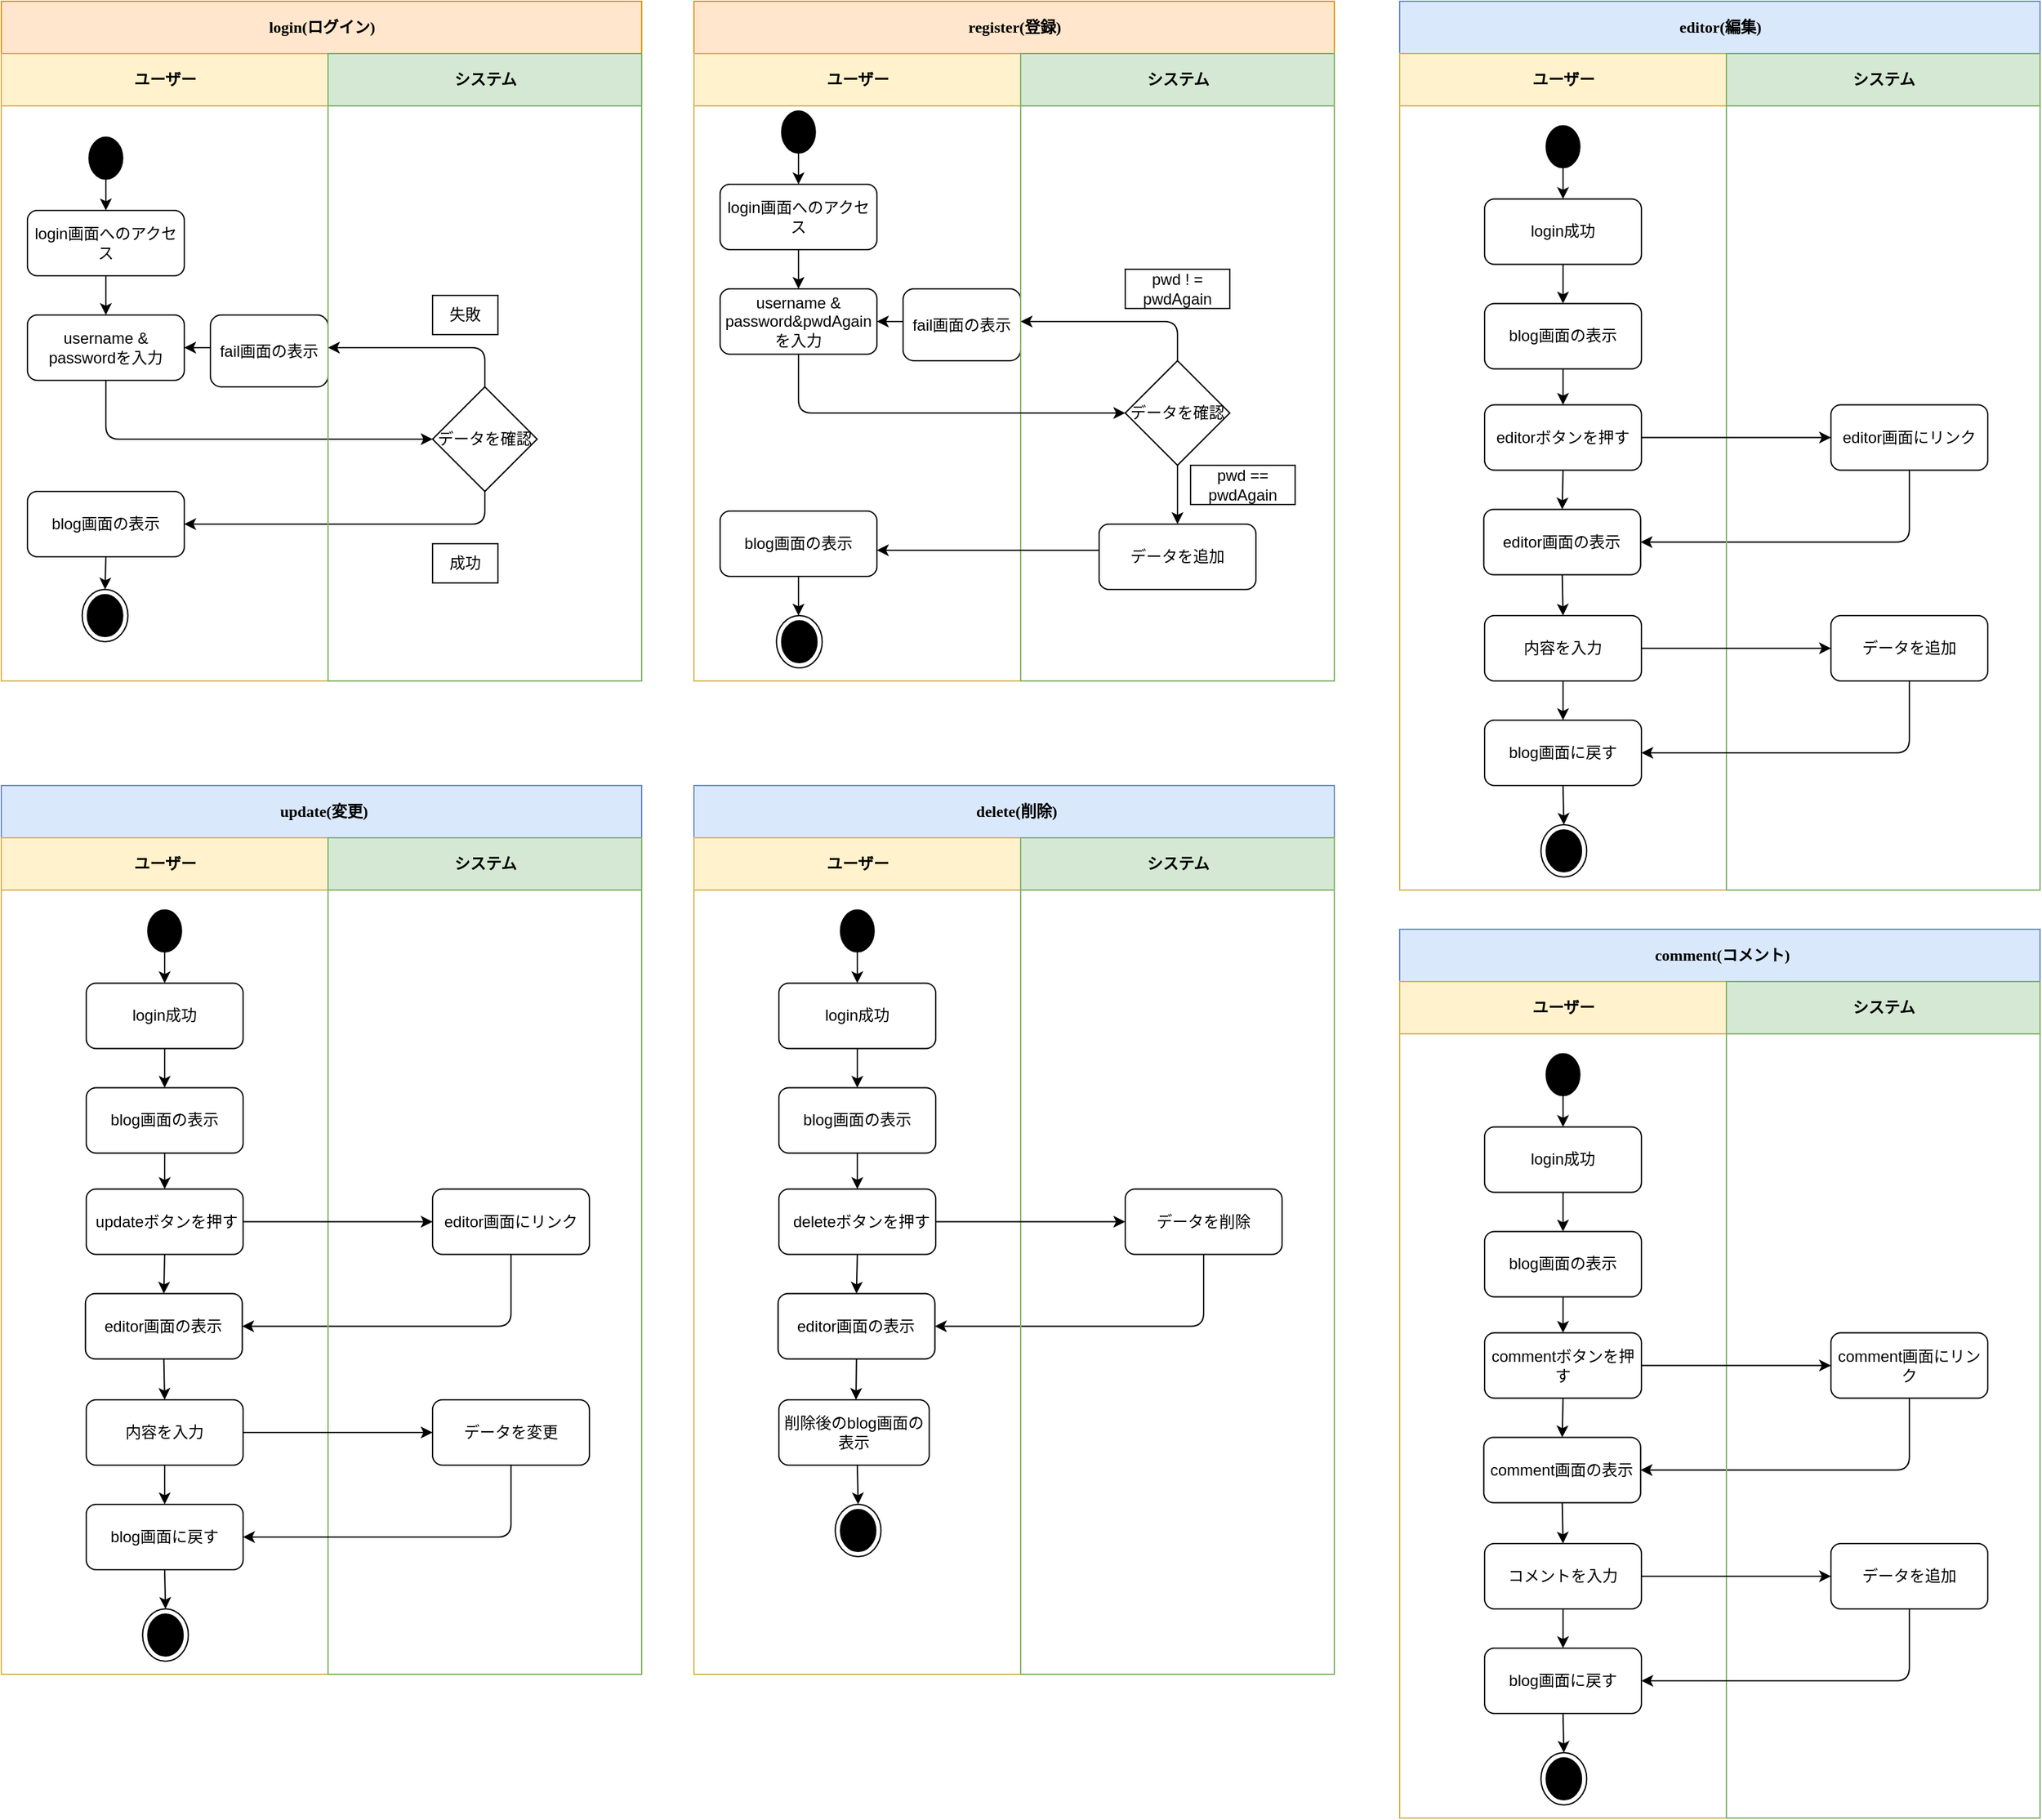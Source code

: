 <mxfile version="18.1.1" type="device" pages="2"><diagram name="Page-1" id="0783ab3e-0a74-02c8-0abd-f7b4e66b4bec"><mxGraphModel dx="3413" dy="863" grid="1" gridSize="10" guides="1" tooltips="1" connect="1" arrows="1" fold="1" page="1" pageScale="1" pageWidth="850" pageHeight="1100" background="none" math="0" shadow="0"><root><mxCell id="0"/><mxCell id="1" parent="0"/><mxCell id="1c1d494c118603dd-1" value="login(ログイン)" style="swimlane;html=1;childLayout=stackLayout;startSize=40;rounded=0;shadow=0;comic=0;labelBackgroundColor=none;strokeWidth=1;fontFamily=Verdana;fontSize=12;align=center;fillColor=#ffe6cc;strokeColor=#d79b00;" parent="1" vertex="1"><mxGeometry x="-1010" width="490" height="520" as="geometry"/></mxCell><mxCell id="_KXF0Fv2oFBmMLfkHlgr-27" value="" style="endArrow=classic;html=1;rounded=1;sketch=0;strokeColor=#000000;curved=0;exitX=0.5;exitY=1;exitDx=0;exitDy=0;entryX=0;entryY=0.5;entryDx=0;entryDy=0;" parent="1c1d494c118603dd-1" source="_KXF0Fv2oFBmMLfkHlgr-23" target="_KXF0Fv2oFBmMLfkHlgr-29" edge="1"><mxGeometry width="50" height="50" relative="1" as="geometry"><mxPoint x="240" y="335" as="sourcePoint"/><mxPoint x="380" y="335" as="targetPoint"/><Array as="points"><mxPoint x="80" y="335"/></Array></mxGeometry></mxCell><mxCell id="_KXF0Fv2oFBmMLfkHlgr-42" value="" style="endArrow=classic;html=1;rounded=1;sketch=0;strokeColor=#000000;curved=0;exitX=0.5;exitY=1;exitDx=0;exitDy=0;entryX=1;entryY=0.5;entryDx=0;entryDy=0;" parent="1c1d494c118603dd-1" source="_KXF0Fv2oFBmMLfkHlgr-29" target="_KXF0Fv2oFBmMLfkHlgr-41" edge="1"><mxGeometry width="50" height="50" relative="1" as="geometry"><mxPoint x="290" y="355" as="sourcePoint"/><mxPoint x="340" y="305" as="targetPoint"/><Array as="points"><mxPoint x="370" y="400"/></Array></mxGeometry></mxCell><mxCell id="_KXF0Fv2oFBmMLfkHlgr-38" value="" style="endArrow=classic;html=1;rounded=1;sketch=0;strokeColor=#000000;curved=0;exitX=0.5;exitY=0;exitDx=0;exitDy=0;" parent="1c1d494c118603dd-1" source="_KXF0Fv2oFBmMLfkHlgr-29" edge="1"><mxGeometry width="50" height="50" relative="1" as="geometry"><mxPoint x="250" y="385" as="sourcePoint"/><mxPoint x="250" y="265" as="targetPoint"/><Array as="points"><mxPoint x="370" y="265"/></Array></mxGeometry></mxCell><mxCell id="1c1d494c118603dd-2" value="ユーザー" style="swimlane;html=1;startSize=40;fillColor=#fff2cc;strokeColor=#d6b656;" parent="1c1d494c118603dd-1" vertex="1"><mxGeometry y="40" width="250" height="480" as="geometry"/></mxCell><mxCell id="_KXF0Fv2oFBmMLfkHlgr-5" value="login画面へのアクセス" style="rounded=1;whiteSpace=wrap;html=1;sketch=0;" parent="1c1d494c118603dd-2" vertex="1"><mxGeometry x="20" y="120" width="120" height="50" as="geometry"/></mxCell><mxCell id="_KXF0Fv2oFBmMLfkHlgr-7" value="" style="ellipse;html=1;shape=startState;fillColor=#000000;strokeColor=#000000;rounded=0;sketch=0;" parent="1c1d494c118603dd-2" vertex="1"><mxGeometry x="63.13" y="60" width="33.75" height="40" as="geometry"/></mxCell><mxCell id="_KXF0Fv2oFBmMLfkHlgr-13" value="" style="endArrow=classic;html=1;rounded=1;sketch=0;strokeColor=#000000;curved=0;" parent="1c1d494c118603dd-2" edge="1"><mxGeometry width="50" height="50" relative="1" as="geometry"><mxPoint x="80" y="90" as="sourcePoint"/><mxPoint x="80" y="120" as="targetPoint"/></mxGeometry></mxCell><mxCell id="_KXF0Fv2oFBmMLfkHlgr-22" value="" style="endArrow=classic;html=1;rounded=1;sketch=0;strokeColor=#000000;curved=0;exitX=0.5;exitY=1;exitDx=0;exitDy=0;" parent="1c1d494c118603dd-2" source="_KXF0Fv2oFBmMLfkHlgr-5" edge="1"><mxGeometry width="50" height="50" relative="1" as="geometry"><mxPoint x="79.33" y="200" as="sourcePoint"/><mxPoint x="80" y="200" as="targetPoint"/></mxGeometry></mxCell><mxCell id="_KXF0Fv2oFBmMLfkHlgr-23" value="username &amp;amp; passwordを入力" style="rounded=1;whiteSpace=wrap;html=1;sketch=0;" parent="1c1d494c118603dd-2" vertex="1"><mxGeometry x="20.01" y="200" width="120" height="50" as="geometry"/></mxCell><mxCell id="_KXF0Fv2oFBmMLfkHlgr-41" value="blog画面の表示" style="rounded=1;whiteSpace=wrap;html=1;sketch=0;" parent="1c1d494c118603dd-2" vertex="1"><mxGeometry x="20" y="335" width="120" height="50" as="geometry"/></mxCell><mxCell id="_KXF0Fv2oFBmMLfkHlgr-50" value="" style="ellipse;html=1;shape=endState;fillColor=#000000;strokeColor=#000000;rounded=0;sketch=0;" parent="1c1d494c118603dd-2" vertex="1"><mxGeometry x="61.88" y="410" width="35" height="40" as="geometry"/></mxCell><mxCell id="_KXF0Fv2oFBmMLfkHlgr-32" value="fail画面の表示" style="rounded=1;whiteSpace=wrap;html=1;sketch=0;" parent="1c1d494c118603dd-2" vertex="1"><mxGeometry x="160" y="200" width="90" height="55" as="geometry"/></mxCell><mxCell id="c8L9BqeajQ-9hyqMOJab-5" value="" style="endArrow=classic;html=1;rounded=1;sketch=0;strokeColor=#000000;curved=0;" parent="1c1d494c118603dd-2" target="_KXF0Fv2oFBmMLfkHlgr-23" edge="1"><mxGeometry width="50" height="50" relative="1" as="geometry"><mxPoint x="160" y="225" as="sourcePoint"/><mxPoint x="250" y="235" as="targetPoint"/></mxGeometry></mxCell><mxCell id="_KXF0Fv2oFBmMLfkHlgr-46" value="" style="endArrow=classic;html=1;rounded=1;sketch=0;strokeColor=#000000;curved=0;exitX=0.5;exitY=1;exitDx=0;exitDy=0;entryX=0.5;entryY=0;entryDx=0;entryDy=0;" parent="1c1d494c118603dd-2" source="_KXF0Fv2oFBmMLfkHlgr-41" edge="1"><mxGeometry width="50" height="50" relative="1" as="geometry"><mxPoint x="270" y="350" as="sourcePoint"/><mxPoint x="79.38" y="410" as="targetPoint"/></mxGeometry></mxCell><mxCell id="1c1d494c118603dd-3" value="システム" style="swimlane;html=1;startSize=40;fillColor=#d5e8d4;strokeColor=#82b366;" parent="1c1d494c118603dd-1" vertex="1"><mxGeometry x="250" y="40" width="240" height="480" as="geometry"/></mxCell><mxCell id="_KXF0Fv2oFBmMLfkHlgr-29" value="データを確認" style="rhombus;whiteSpace=wrap;html=1;rounded=0;sketch=0;strokeColor=#000000;" parent="1c1d494c118603dd-3" vertex="1"><mxGeometry x="80" y="255" width="80" height="80" as="geometry"/></mxCell><mxCell id="_KXF0Fv2oFBmMLfkHlgr-40" value="失敗" style="rounded=0;whiteSpace=wrap;html=1;sketch=0;strokeColor=#000000;" parent="1c1d494c118603dd-3" vertex="1"><mxGeometry x="80" y="185" width="50" height="30" as="geometry"/></mxCell><mxCell id="_KXF0Fv2oFBmMLfkHlgr-44" value="成功" style="rounded=0;whiteSpace=wrap;html=1;sketch=0;strokeColor=#000000;" parent="1c1d494c118603dd-3" vertex="1"><mxGeometry x="80" y="375" width="50" height="30" as="geometry"/></mxCell><mxCell id="c8L9BqeajQ-9hyqMOJab-147" value="editor(編集)" style="swimlane;html=1;childLayout=stackLayout;startSize=40;rounded=0;shadow=0;comic=0;labelBackgroundColor=none;strokeWidth=1;fontFamily=Verdana;fontSize=12;align=center;fillColor=#dae8fc;strokeColor=#6c8ebf;" parent="1" vertex="1"><mxGeometry x="60" width="490" height="680" as="geometry"/></mxCell><mxCell id="c8L9BqeajQ-9hyqMOJab-148" value="ユーザー" style="swimlane;html=1;startSize=40;fillColor=#fff2cc;strokeColor=#d6b656;" parent="c8L9BqeajQ-9hyqMOJab-147" vertex="1"><mxGeometry y="40" width="250" height="640" as="geometry"/></mxCell><mxCell id="c8L9BqeajQ-9hyqMOJab-149" value="login成功" style="rounded=1;whiteSpace=wrap;html=1;sketch=0;" parent="c8L9BqeajQ-9hyqMOJab-148" vertex="1"><mxGeometry x="64.99" y="111.25" width="120" height="50" as="geometry"/></mxCell><mxCell id="c8L9BqeajQ-9hyqMOJab-150" value="" style="ellipse;html=1;shape=startState;fillColor=#000000;strokeColor=#000000;rounded=0;sketch=0;" parent="c8L9BqeajQ-9hyqMOJab-148" vertex="1"><mxGeometry x="108.12" y="51.25" width="33.75" height="40" as="geometry"/></mxCell><mxCell id="c8L9BqeajQ-9hyqMOJab-151" value="" style="endArrow=classic;html=1;rounded=1;sketch=0;strokeColor=#000000;curved=0;" parent="c8L9BqeajQ-9hyqMOJab-148" edge="1"><mxGeometry width="50" height="50" relative="1" as="geometry"><mxPoint x="124.99" y="81.25" as="sourcePoint"/><mxPoint x="124.99" y="111.25" as="targetPoint"/></mxGeometry></mxCell><mxCell id="c8L9BqeajQ-9hyqMOJab-152" value="" style="endArrow=classic;html=1;rounded=1;sketch=0;strokeColor=#000000;curved=0;exitX=0.5;exitY=1;exitDx=0;exitDy=0;" parent="c8L9BqeajQ-9hyqMOJab-148" source="c8L9BqeajQ-9hyqMOJab-149" edge="1"><mxGeometry width="50" height="50" relative="1" as="geometry"><mxPoint x="124.32" y="191.25" as="sourcePoint"/><mxPoint x="124.99" y="191.25" as="targetPoint"/></mxGeometry></mxCell><mxCell id="c8L9BqeajQ-9hyqMOJab-153" value="blog画面の表示" style="rounded=1;whiteSpace=wrap;html=1;sketch=0;" parent="c8L9BqeajQ-9hyqMOJab-148" vertex="1"><mxGeometry x="65" y="191.25" width="120" height="50" as="geometry"/></mxCell><mxCell id="c8L9BqeajQ-9hyqMOJab-154" value="editorボタンを押す" style="rounded=1;whiteSpace=wrap;html=1;sketch=0;" parent="c8L9BqeajQ-9hyqMOJab-148" vertex="1"><mxGeometry x="65.0" y="268.75" width="120" height="50" as="geometry"/></mxCell><mxCell id="c8L9BqeajQ-9hyqMOJab-155" value="" style="ellipse;html=1;shape=endState;fillColor=#000000;strokeColor=#000000;rounded=0;sketch=0;" parent="c8L9BqeajQ-9hyqMOJab-148" vertex="1"><mxGeometry x="108.12" y="590" width="35" height="40" as="geometry"/></mxCell><mxCell id="c8L9BqeajQ-9hyqMOJab-174" value="" style="endArrow=classic;html=1;rounded=1;sketch=0;strokeColor=#000000;curved=0;exitX=0.5;exitY=1;exitDx=0;exitDy=0;entryX=0.5;entryY=0;entryDx=0;entryDy=0;" parent="c8L9BqeajQ-9hyqMOJab-148" source="c8L9BqeajQ-9hyqMOJab-153" target="c8L9BqeajQ-9hyqMOJab-154" edge="1"><mxGeometry width="50" height="50" relative="1" as="geometry"><mxPoint x="160" y="308.75" as="sourcePoint"/><mxPoint x="210" y="258.75" as="targetPoint"/></mxGeometry></mxCell><mxCell id="c8L9BqeajQ-9hyqMOJab-177" value="editor画面の表示" style="rounded=1;whiteSpace=wrap;html=1;sketch=0;" parent="c8L9BqeajQ-9hyqMOJab-148" vertex="1"><mxGeometry x="64.37" y="348.75" width="120" height="50" as="geometry"/></mxCell><mxCell id="c8L9BqeajQ-9hyqMOJab-178" value="" style="endArrow=classic;html=1;rounded=1;sketch=0;strokeColor=#000000;curved=0;exitX=0.5;exitY=1;exitDx=0;exitDy=0;entryX=0.5;entryY=0;entryDx=0;entryDy=0;" parent="c8L9BqeajQ-9hyqMOJab-148" source="c8L9BqeajQ-9hyqMOJab-154" target="c8L9BqeajQ-9hyqMOJab-177" edge="1"><mxGeometry width="50" height="50" relative="1" as="geometry"><mxPoint x="160" y="308.75" as="sourcePoint"/><mxPoint x="210" y="258.75" as="targetPoint"/></mxGeometry></mxCell><mxCell id="c8L9BqeajQ-9hyqMOJab-180" value="内容を入力" style="rounded=1;whiteSpace=wrap;html=1;sketch=0;" parent="c8L9BqeajQ-9hyqMOJab-148" vertex="1"><mxGeometry x="64.99" y="430" width="120" height="50" as="geometry"/></mxCell><mxCell id="c8L9BqeajQ-9hyqMOJab-181" value="" style="endArrow=classic;html=1;rounded=1;sketch=0;strokeColor=#000000;curved=0;exitX=0.5;exitY=1;exitDx=0;exitDy=0;entryX=0.5;entryY=0;entryDx=0;entryDy=0;" parent="c8L9BqeajQ-9hyqMOJab-148" source="c8L9BqeajQ-9hyqMOJab-177" target="c8L9BqeajQ-9hyqMOJab-180" edge="1"><mxGeometry width="50" height="50" relative="1" as="geometry"><mxPoint x="190" y="480" as="sourcePoint"/><mxPoint x="240" y="430" as="targetPoint"/></mxGeometry></mxCell><mxCell id="c8L9BqeajQ-9hyqMOJab-184" value="blog画面に戻す" style="rounded=1;whiteSpace=wrap;html=1;sketch=0;" parent="c8L9BqeajQ-9hyqMOJab-148" vertex="1"><mxGeometry x="65" y="510" width="120" height="50" as="geometry"/></mxCell><mxCell id="c8L9BqeajQ-9hyqMOJab-185" value="" style="endArrow=classic;html=1;rounded=1;sketch=0;strokeColor=#000000;curved=0;exitX=0.5;exitY=1;exitDx=0;exitDy=0;entryX=0.5;entryY=0;entryDx=0;entryDy=0;" parent="c8L9BqeajQ-9hyqMOJab-148" source="c8L9BqeajQ-9hyqMOJab-180" target="c8L9BqeajQ-9hyqMOJab-184" edge="1"><mxGeometry width="50" height="50" relative="1" as="geometry"><mxPoint x="350" y="530" as="sourcePoint"/><mxPoint x="400" y="480" as="targetPoint"/></mxGeometry></mxCell><mxCell id="c8L9BqeajQ-9hyqMOJab-187" value="" style="endArrow=classic;html=1;rounded=1;sketch=0;strokeColor=#000000;curved=0;exitX=0.5;exitY=1;exitDx=0;exitDy=0;entryX=0.5;entryY=0;entryDx=0;entryDy=0;" parent="c8L9BqeajQ-9hyqMOJab-148" source="c8L9BqeajQ-9hyqMOJab-184" target="c8L9BqeajQ-9hyqMOJab-155" edge="1"><mxGeometry width="50" height="50" relative="1" as="geometry"><mxPoint x="350" y="530" as="sourcePoint"/><mxPoint x="400" y="480" as="targetPoint"/></mxGeometry></mxCell><mxCell id="c8L9BqeajQ-9hyqMOJab-179" value="" style="endArrow=classic;html=1;rounded=1;sketch=0;strokeColor=#000000;curved=0;exitX=0.5;exitY=1;exitDx=0;exitDy=0;entryX=1;entryY=0.5;entryDx=0;entryDy=0;" parent="c8L9BqeajQ-9hyqMOJab-147" source="c8L9BqeajQ-9hyqMOJab-176" target="c8L9BqeajQ-9hyqMOJab-177" edge="1"><mxGeometry width="50" height="50" relative="1" as="geometry"><mxPoint x="160" y="348.75" as="sourcePoint"/><mxPoint x="210" y="298.75" as="targetPoint"/><Array as="points"><mxPoint x="390" y="413.75"/></Array></mxGeometry></mxCell><mxCell id="c8L9BqeajQ-9hyqMOJab-161" value="システム" style="swimlane;html=1;startSize=40;fillColor=#d5e8d4;strokeColor=#82b366;" parent="c8L9BqeajQ-9hyqMOJab-147" vertex="1"><mxGeometry x="250" y="40" width="240" height="640" as="geometry"/></mxCell><mxCell id="c8L9BqeajQ-9hyqMOJab-176" value="editor画面にリンク" style="rounded=1;whiteSpace=wrap;html=1;sketch=0;" parent="c8L9BqeajQ-9hyqMOJab-161" vertex="1"><mxGeometry x="80" y="268.75" width="120" height="50" as="geometry"/></mxCell><mxCell id="c8L9BqeajQ-9hyqMOJab-183" value="データを追加" style="rounded=1;whiteSpace=wrap;html=1;sketch=0;" parent="c8L9BqeajQ-9hyqMOJab-161" vertex="1"><mxGeometry x="80" y="430" width="120" height="50" as="geometry"/></mxCell><mxCell id="c8L9BqeajQ-9hyqMOJab-186" value="" style="endArrow=classic;html=1;rounded=1;sketch=0;strokeColor=#000000;curved=0;exitX=0.5;exitY=1;exitDx=0;exitDy=0;entryX=1;entryY=0.5;entryDx=0;entryDy=0;" parent="c8L9BqeajQ-9hyqMOJab-147" source="c8L9BqeajQ-9hyqMOJab-183" target="c8L9BqeajQ-9hyqMOJab-184" edge="1"><mxGeometry width="50" height="50" relative="1" as="geometry"><mxPoint x="360" y="620" as="sourcePoint"/><mxPoint x="290" y="560" as="targetPoint"/><Array as="points"><mxPoint x="390" y="575"/></Array></mxGeometry></mxCell><mxCell id="c8L9BqeajQ-9hyqMOJab-175" value="" style="endArrow=classic;html=1;rounded=1;sketch=0;strokeColor=#000000;curved=0;exitX=1;exitY=0.5;exitDx=0;exitDy=0;" parent="1" source="c8L9BqeajQ-9hyqMOJab-154" edge="1"><mxGeometry width="50" height="50" relative="1" as="geometry"><mxPoint x="220" y="348.75" as="sourcePoint"/><mxPoint x="390" y="333.75" as="targetPoint"/></mxGeometry></mxCell><mxCell id="c8L9BqeajQ-9hyqMOJab-182" value="" style="endArrow=classic;html=1;rounded=1;sketch=0;strokeColor=#000000;curved=0;exitX=1;exitY=0.5;exitDx=0;exitDy=0;" parent="1" source="c8L9BqeajQ-9hyqMOJab-180" edge="1"><mxGeometry width="50" height="50" relative="1" as="geometry"><mxPoint x="340" y="380" as="sourcePoint"/><mxPoint x="390" y="495" as="targetPoint"/></mxGeometry></mxCell><mxCell id="c8L9BqeajQ-9hyqMOJab-188" value="&amp;nbsp;update(変更)" style="swimlane;html=1;childLayout=stackLayout;startSize=40;rounded=0;shadow=0;comic=0;labelBackgroundColor=none;strokeWidth=1;fontFamily=Verdana;fontSize=12;align=center;fillColor=#dae8fc;strokeColor=#6c8ebf;" parent="1" vertex="1"><mxGeometry x="-1010" y="600" width="490" height="680" as="geometry"/></mxCell><mxCell id="c8L9BqeajQ-9hyqMOJab-189" value="ユーザー" style="swimlane;html=1;startSize=40;fillColor=#fff2cc;strokeColor=#d6b656;" parent="c8L9BqeajQ-9hyqMOJab-188" vertex="1"><mxGeometry y="40" width="250" height="640" as="geometry"/></mxCell><mxCell id="c8L9BqeajQ-9hyqMOJab-190" value="login成功" style="rounded=1;whiteSpace=wrap;html=1;sketch=0;" parent="c8L9BqeajQ-9hyqMOJab-189" vertex="1"><mxGeometry x="64.99" y="111.25" width="120" height="50" as="geometry"/></mxCell><mxCell id="c8L9BqeajQ-9hyqMOJab-191" value="" style="ellipse;html=1;shape=startState;fillColor=#000000;strokeColor=#000000;rounded=0;sketch=0;" parent="c8L9BqeajQ-9hyqMOJab-189" vertex="1"><mxGeometry x="108.12" y="51.25" width="33.75" height="40" as="geometry"/></mxCell><mxCell id="c8L9BqeajQ-9hyqMOJab-192" value="" style="endArrow=classic;html=1;rounded=1;sketch=0;strokeColor=#000000;curved=0;" parent="c8L9BqeajQ-9hyqMOJab-189" edge="1"><mxGeometry width="50" height="50" relative="1" as="geometry"><mxPoint x="124.99" y="81.25" as="sourcePoint"/><mxPoint x="124.99" y="111.25" as="targetPoint"/></mxGeometry></mxCell><mxCell id="c8L9BqeajQ-9hyqMOJab-193" value="" style="endArrow=classic;html=1;rounded=1;sketch=0;strokeColor=#000000;curved=0;exitX=0.5;exitY=1;exitDx=0;exitDy=0;" parent="c8L9BqeajQ-9hyqMOJab-189" source="c8L9BqeajQ-9hyqMOJab-190" edge="1"><mxGeometry width="50" height="50" relative="1" as="geometry"><mxPoint x="124.32" y="191.25" as="sourcePoint"/><mxPoint x="124.99" y="191.25" as="targetPoint"/></mxGeometry></mxCell><mxCell id="c8L9BqeajQ-9hyqMOJab-194" value="blog画面の表示" style="rounded=1;whiteSpace=wrap;html=1;sketch=0;" parent="c8L9BqeajQ-9hyqMOJab-189" vertex="1"><mxGeometry x="65" y="191.25" width="120" height="50" as="geometry"/></mxCell><mxCell id="c8L9BqeajQ-9hyqMOJab-195" value="&amp;nbsp;updateボタンを押す" style="rounded=1;whiteSpace=wrap;html=1;sketch=0;" parent="c8L9BqeajQ-9hyqMOJab-189" vertex="1"><mxGeometry x="65.0" y="268.75" width="120" height="50" as="geometry"/></mxCell><mxCell id="c8L9BqeajQ-9hyqMOJab-196" value="" style="ellipse;html=1;shape=endState;fillColor=#000000;strokeColor=#000000;rounded=0;sketch=0;" parent="c8L9BqeajQ-9hyqMOJab-189" vertex="1"><mxGeometry x="108.12" y="590" width="35" height="40" as="geometry"/></mxCell><mxCell id="c8L9BqeajQ-9hyqMOJab-197" value="" style="endArrow=classic;html=1;rounded=1;sketch=0;strokeColor=#000000;curved=0;exitX=0.5;exitY=1;exitDx=0;exitDy=0;entryX=0.5;entryY=0;entryDx=0;entryDy=0;" parent="c8L9BqeajQ-9hyqMOJab-189" source="c8L9BqeajQ-9hyqMOJab-194" target="c8L9BqeajQ-9hyqMOJab-195" edge="1"><mxGeometry width="50" height="50" relative="1" as="geometry"><mxPoint x="160" y="308.75" as="sourcePoint"/><mxPoint x="210" y="258.75" as="targetPoint"/></mxGeometry></mxCell><mxCell id="c8L9BqeajQ-9hyqMOJab-198" value="editor画面の表示" style="rounded=1;whiteSpace=wrap;html=1;sketch=0;" parent="c8L9BqeajQ-9hyqMOJab-189" vertex="1"><mxGeometry x="64.37" y="348.75" width="120" height="50" as="geometry"/></mxCell><mxCell id="c8L9BqeajQ-9hyqMOJab-199" value="" style="endArrow=classic;html=1;rounded=1;sketch=0;strokeColor=#000000;curved=0;exitX=0.5;exitY=1;exitDx=0;exitDy=0;entryX=0.5;entryY=0;entryDx=0;entryDy=0;" parent="c8L9BqeajQ-9hyqMOJab-189" source="c8L9BqeajQ-9hyqMOJab-195" target="c8L9BqeajQ-9hyqMOJab-198" edge="1"><mxGeometry width="50" height="50" relative="1" as="geometry"><mxPoint x="160" y="308.75" as="sourcePoint"/><mxPoint x="210" y="258.75" as="targetPoint"/></mxGeometry></mxCell><mxCell id="c8L9BqeajQ-9hyqMOJab-200" value="内容を入力" style="rounded=1;whiteSpace=wrap;html=1;sketch=0;" parent="c8L9BqeajQ-9hyqMOJab-189" vertex="1"><mxGeometry x="64.99" y="430" width="120" height="50" as="geometry"/></mxCell><mxCell id="c8L9BqeajQ-9hyqMOJab-201" value="" style="endArrow=classic;html=1;rounded=1;sketch=0;strokeColor=#000000;curved=0;exitX=0.5;exitY=1;exitDx=0;exitDy=0;entryX=0.5;entryY=0;entryDx=0;entryDy=0;" parent="c8L9BqeajQ-9hyqMOJab-189" source="c8L9BqeajQ-9hyqMOJab-198" target="c8L9BqeajQ-9hyqMOJab-200" edge="1"><mxGeometry width="50" height="50" relative="1" as="geometry"><mxPoint x="190" y="480" as="sourcePoint"/><mxPoint x="240" y="430" as="targetPoint"/></mxGeometry></mxCell><mxCell id="c8L9BqeajQ-9hyqMOJab-202" value="blog画面に戻す" style="rounded=1;whiteSpace=wrap;html=1;sketch=0;" parent="c8L9BqeajQ-9hyqMOJab-189" vertex="1"><mxGeometry x="65" y="510" width="120" height="50" as="geometry"/></mxCell><mxCell id="c8L9BqeajQ-9hyqMOJab-203" value="" style="endArrow=classic;html=1;rounded=1;sketch=0;strokeColor=#000000;curved=0;exitX=0.5;exitY=1;exitDx=0;exitDy=0;entryX=0.5;entryY=0;entryDx=0;entryDy=0;" parent="c8L9BqeajQ-9hyqMOJab-189" source="c8L9BqeajQ-9hyqMOJab-200" target="c8L9BqeajQ-9hyqMOJab-202" edge="1"><mxGeometry width="50" height="50" relative="1" as="geometry"><mxPoint x="350" y="530" as="sourcePoint"/><mxPoint x="400" y="480" as="targetPoint"/></mxGeometry></mxCell><mxCell id="c8L9BqeajQ-9hyqMOJab-204" value="" style="endArrow=classic;html=1;rounded=1;sketch=0;strokeColor=#000000;curved=0;exitX=0.5;exitY=1;exitDx=0;exitDy=0;entryX=0.5;entryY=0;entryDx=0;entryDy=0;" parent="c8L9BqeajQ-9hyqMOJab-189" source="c8L9BqeajQ-9hyqMOJab-202" target="c8L9BqeajQ-9hyqMOJab-196" edge="1"><mxGeometry width="50" height="50" relative="1" as="geometry"><mxPoint x="350" y="530" as="sourcePoint"/><mxPoint x="400" y="480" as="targetPoint"/></mxGeometry></mxCell><mxCell id="c8L9BqeajQ-9hyqMOJab-205" value="" style="endArrow=classic;html=1;rounded=1;sketch=0;strokeColor=#000000;curved=0;exitX=0.5;exitY=1;exitDx=0;exitDy=0;entryX=1;entryY=0.5;entryDx=0;entryDy=0;" parent="c8L9BqeajQ-9hyqMOJab-188" source="c8L9BqeajQ-9hyqMOJab-207" target="c8L9BqeajQ-9hyqMOJab-198" edge="1"><mxGeometry width="50" height="50" relative="1" as="geometry"><mxPoint x="160" y="348.75" as="sourcePoint"/><mxPoint x="210" y="298.75" as="targetPoint"/><Array as="points"><mxPoint x="390" y="413.75"/></Array></mxGeometry></mxCell><mxCell id="c8L9BqeajQ-9hyqMOJab-206" value="システム" style="swimlane;html=1;startSize=40;fillColor=#d5e8d4;strokeColor=#82b366;" parent="c8L9BqeajQ-9hyqMOJab-188" vertex="1"><mxGeometry x="250" y="40" width="240" height="640" as="geometry"/></mxCell><mxCell id="c8L9BqeajQ-9hyqMOJab-207" value="editor画面にリンク" style="rounded=1;whiteSpace=wrap;html=1;sketch=0;" parent="c8L9BqeajQ-9hyqMOJab-206" vertex="1"><mxGeometry x="80" y="268.75" width="120" height="50" as="geometry"/></mxCell><mxCell id="c8L9BqeajQ-9hyqMOJab-208" value="データを変更" style="rounded=1;whiteSpace=wrap;html=1;sketch=0;" parent="c8L9BqeajQ-9hyqMOJab-206" vertex="1"><mxGeometry x="80" y="430" width="120" height="50" as="geometry"/></mxCell><mxCell id="c8L9BqeajQ-9hyqMOJab-209" value="" style="endArrow=classic;html=1;rounded=1;sketch=0;strokeColor=#000000;curved=0;exitX=0.5;exitY=1;exitDx=0;exitDy=0;entryX=1;entryY=0.5;entryDx=0;entryDy=0;" parent="c8L9BqeajQ-9hyqMOJab-188" source="c8L9BqeajQ-9hyqMOJab-208" target="c8L9BqeajQ-9hyqMOJab-202" edge="1"><mxGeometry width="50" height="50" relative="1" as="geometry"><mxPoint x="360" y="620" as="sourcePoint"/><mxPoint x="290" y="560" as="targetPoint"/><Array as="points"><mxPoint x="390" y="575"/></Array></mxGeometry></mxCell><mxCell id="c8L9BqeajQ-9hyqMOJab-210" value="" style="endArrow=classic;html=1;rounded=1;sketch=0;strokeColor=#000000;curved=0;exitX=1;exitY=0.5;exitDx=0;exitDy=0;" parent="1" source="c8L9BqeajQ-9hyqMOJab-195" edge="1"><mxGeometry width="50" height="50" relative="1" as="geometry"><mxPoint x="-850" y="948.75" as="sourcePoint"/><mxPoint x="-680" y="933.75" as="targetPoint"/></mxGeometry></mxCell><mxCell id="c8L9BqeajQ-9hyqMOJab-211" value="" style="endArrow=classic;html=1;rounded=1;sketch=0;strokeColor=#000000;curved=0;exitX=1;exitY=0.5;exitDx=0;exitDy=0;" parent="1" source="c8L9BqeajQ-9hyqMOJab-200" edge="1"><mxGeometry width="50" height="50" relative="1" as="geometry"><mxPoint x="-730" y="980" as="sourcePoint"/><mxPoint x="-680" y="1095" as="targetPoint"/></mxGeometry></mxCell><mxCell id="c8L9BqeajQ-9hyqMOJab-212" value="&amp;nbsp;delete(削除)" style="swimlane;html=1;childLayout=stackLayout;startSize=40;rounded=0;shadow=0;comic=0;labelBackgroundColor=none;strokeWidth=1;fontFamily=Verdana;fontSize=12;align=center;fillColor=#dae8fc;strokeColor=#6c8ebf;" parent="1" vertex="1"><mxGeometry x="-480" y="600" width="490" height="680" as="geometry"/></mxCell><mxCell id="c8L9BqeajQ-9hyqMOJab-213" value="ユーザー" style="swimlane;html=1;startSize=40;fillColor=#fff2cc;strokeColor=#d6b656;" parent="c8L9BqeajQ-9hyqMOJab-212" vertex="1"><mxGeometry y="40" width="250" height="640" as="geometry"/></mxCell><mxCell id="c8L9BqeajQ-9hyqMOJab-214" value="login成功" style="rounded=1;whiteSpace=wrap;html=1;sketch=0;" parent="c8L9BqeajQ-9hyqMOJab-213" vertex="1"><mxGeometry x="64.99" y="111.25" width="120" height="50" as="geometry"/></mxCell><mxCell id="c8L9BqeajQ-9hyqMOJab-215" value="" style="ellipse;html=1;shape=startState;fillColor=#000000;strokeColor=#000000;rounded=0;sketch=0;" parent="c8L9BqeajQ-9hyqMOJab-213" vertex="1"><mxGeometry x="108.12" y="51.25" width="33.75" height="40" as="geometry"/></mxCell><mxCell id="c8L9BqeajQ-9hyqMOJab-216" value="" style="endArrow=classic;html=1;rounded=1;sketch=0;strokeColor=#000000;curved=0;" parent="c8L9BqeajQ-9hyqMOJab-213" edge="1"><mxGeometry width="50" height="50" relative="1" as="geometry"><mxPoint x="124.99" y="81.25" as="sourcePoint"/><mxPoint x="124.99" y="111.25" as="targetPoint"/></mxGeometry></mxCell><mxCell id="c8L9BqeajQ-9hyqMOJab-217" value="" style="endArrow=classic;html=1;rounded=1;sketch=0;strokeColor=#000000;curved=0;exitX=0.5;exitY=1;exitDx=0;exitDy=0;" parent="c8L9BqeajQ-9hyqMOJab-213" source="c8L9BqeajQ-9hyqMOJab-214" edge="1"><mxGeometry width="50" height="50" relative="1" as="geometry"><mxPoint x="124.32" y="191.25" as="sourcePoint"/><mxPoint x="124.99" y="191.25" as="targetPoint"/></mxGeometry></mxCell><mxCell id="c8L9BqeajQ-9hyqMOJab-218" value="blog画面の表示" style="rounded=1;whiteSpace=wrap;html=1;sketch=0;" parent="c8L9BqeajQ-9hyqMOJab-213" vertex="1"><mxGeometry x="65" y="191.25" width="120" height="50" as="geometry"/></mxCell><mxCell id="c8L9BqeajQ-9hyqMOJab-219" value="&amp;nbsp; deleteボタンを押す" style="rounded=1;whiteSpace=wrap;html=1;sketch=0;" parent="c8L9BqeajQ-9hyqMOJab-213" vertex="1"><mxGeometry x="65.0" y="268.75" width="120" height="50" as="geometry"/></mxCell><mxCell id="c8L9BqeajQ-9hyqMOJab-221" value="" style="endArrow=classic;html=1;rounded=1;sketch=0;strokeColor=#000000;curved=0;exitX=0.5;exitY=1;exitDx=0;exitDy=0;entryX=0.5;entryY=0;entryDx=0;entryDy=0;" parent="c8L9BqeajQ-9hyqMOJab-213" source="c8L9BqeajQ-9hyqMOJab-218" target="c8L9BqeajQ-9hyqMOJab-219" edge="1"><mxGeometry width="50" height="50" relative="1" as="geometry"><mxPoint x="160" y="308.75" as="sourcePoint"/><mxPoint x="210" y="258.75" as="targetPoint"/></mxGeometry></mxCell><mxCell id="c8L9BqeajQ-9hyqMOJab-222" value="editor画面の表示" style="rounded=1;whiteSpace=wrap;html=1;sketch=0;" parent="c8L9BqeajQ-9hyqMOJab-213" vertex="1"><mxGeometry x="64.37" y="348.75" width="120" height="50" as="geometry"/></mxCell><mxCell id="c8L9BqeajQ-9hyqMOJab-223" value="" style="endArrow=classic;html=1;rounded=1;sketch=0;strokeColor=#000000;curved=0;exitX=0.5;exitY=1;exitDx=0;exitDy=0;entryX=0.5;entryY=0;entryDx=0;entryDy=0;" parent="c8L9BqeajQ-9hyqMOJab-213" source="c8L9BqeajQ-9hyqMOJab-219" target="c8L9BqeajQ-9hyqMOJab-222" edge="1"><mxGeometry width="50" height="50" relative="1" as="geometry"><mxPoint x="160" y="308.75" as="sourcePoint"/><mxPoint x="210" y="258.75" as="targetPoint"/></mxGeometry></mxCell><mxCell id="c8L9BqeajQ-9hyqMOJab-236" value="削除後のblog画面の表示" style="rounded=1;whiteSpace=wrap;html=1;sketch=0;" parent="c8L9BqeajQ-9hyqMOJab-213" vertex="1"><mxGeometry x="64.99" y="430" width="115.01" height="50" as="geometry"/></mxCell><mxCell id="c8L9BqeajQ-9hyqMOJab-237" value="" style="endArrow=classic;html=1;rounded=1;sketch=0;strokeColor=#000000;curved=0;exitX=0.5;exitY=1;exitDx=0;exitDy=0;" parent="c8L9BqeajQ-9hyqMOJab-213" source="c8L9BqeajQ-9hyqMOJab-222" edge="1"><mxGeometry width="50" height="50" relative="1" as="geometry"><mxPoint x="60" y="340" as="sourcePoint"/><mxPoint x="124" y="430" as="targetPoint"/></mxGeometry></mxCell><mxCell id="c8L9BqeajQ-9hyqMOJab-239" value="" style="ellipse;html=1;shape=endState;fillColor=#000000;strokeColor=#000000;rounded=0;sketch=0;" parent="c8L9BqeajQ-9hyqMOJab-213" vertex="1"><mxGeometry x="108.12" y="510" width="35" height="40" as="geometry"/></mxCell><mxCell id="c8L9BqeajQ-9hyqMOJab-240" value="" style="endArrow=classic;html=1;rounded=1;sketch=0;strokeColor=#000000;curved=0;exitX=0.5;exitY=1;exitDx=0;exitDy=0;entryX=0.5;entryY=0;entryDx=0;entryDy=0;" parent="c8L9BqeajQ-9hyqMOJab-213" target="c8L9BqeajQ-9hyqMOJab-239" edge="1"><mxGeometry width="50" height="50" relative="1" as="geometry"><mxPoint x="125.0" y="480" as="sourcePoint"/><mxPoint x="880" y="-200" as="targetPoint"/></mxGeometry></mxCell><mxCell id="c8L9BqeajQ-9hyqMOJab-229" value="" style="endArrow=classic;html=1;rounded=1;sketch=0;strokeColor=#000000;curved=0;exitX=0.5;exitY=1;exitDx=0;exitDy=0;entryX=1;entryY=0.5;entryDx=0;entryDy=0;" parent="c8L9BqeajQ-9hyqMOJab-212" source="c8L9BqeajQ-9hyqMOJab-231" target="c8L9BqeajQ-9hyqMOJab-222" edge="1"><mxGeometry width="50" height="50" relative="1" as="geometry"><mxPoint x="160" y="348.75" as="sourcePoint"/><mxPoint x="210" y="298.75" as="targetPoint"/><Array as="points"><mxPoint x="390" y="413.75"/></Array></mxGeometry></mxCell><mxCell id="c8L9BqeajQ-9hyqMOJab-230" value="システム" style="swimlane;html=1;startSize=40;fillColor=#d5e8d4;strokeColor=#82b366;" parent="c8L9BqeajQ-9hyqMOJab-212" vertex="1"><mxGeometry x="250" y="40" width="240" height="640" as="geometry"/></mxCell><mxCell id="c8L9BqeajQ-9hyqMOJab-231" value="データを削除" style="rounded=1;whiteSpace=wrap;html=1;sketch=0;" parent="c8L9BqeajQ-9hyqMOJab-230" vertex="1"><mxGeometry x="80" y="268.75" width="120" height="50" as="geometry"/></mxCell><mxCell id="c8L9BqeajQ-9hyqMOJab-234" value="" style="endArrow=classic;html=1;rounded=1;sketch=0;strokeColor=#000000;curved=0;exitX=1;exitY=0.5;exitDx=0;exitDy=0;" parent="1" source="c8L9BqeajQ-9hyqMOJab-219" edge="1"><mxGeometry width="50" height="50" relative="1" as="geometry"><mxPoint x="-320" y="948.75" as="sourcePoint"/><mxPoint x="-150.0" y="933.75" as="targetPoint"/></mxGeometry></mxCell><mxCell id="ThD66Yi565d0H6tHGr9r-1" value="register(登録)" style="swimlane;html=1;childLayout=stackLayout;startSize=40;rounded=0;shadow=0;comic=0;labelBackgroundColor=none;strokeWidth=1;fontFamily=Verdana;fontSize=12;align=center;fillColor=#ffe6cc;strokeColor=#d79b00;" parent="1" vertex="1"><mxGeometry x="-480" width="490" height="520" as="geometry"/></mxCell><mxCell id="ThD66Yi565d0H6tHGr9r-5" value="ユーザー" style="swimlane;html=1;startSize=40;fillColor=#fff2cc;strokeColor=#d6b656;" parent="ThD66Yi565d0H6tHGr9r-1" vertex="1"><mxGeometry y="40" width="250" height="480" as="geometry"/></mxCell><mxCell id="ThD66Yi565d0H6tHGr9r-6" value="login画面へのアクセス" style="rounded=1;whiteSpace=wrap;html=1;sketch=0;" parent="ThD66Yi565d0H6tHGr9r-5" vertex="1"><mxGeometry x="20" y="100" width="120" height="50" as="geometry"/></mxCell><mxCell id="ThD66Yi565d0H6tHGr9r-7" value="" style="ellipse;html=1;shape=startState;fillColor=#000000;strokeColor=#000000;rounded=0;sketch=0;" parent="ThD66Yi565d0H6tHGr9r-5" vertex="1"><mxGeometry x="63.13" y="40" width="33.75" height="40" as="geometry"/></mxCell><mxCell id="ThD66Yi565d0H6tHGr9r-8" value="" style="endArrow=classic;html=1;rounded=1;sketch=0;strokeColor=#000000;curved=0;" parent="ThD66Yi565d0H6tHGr9r-5" edge="1"><mxGeometry width="50" height="50" relative="1" as="geometry"><mxPoint x="80" y="70" as="sourcePoint"/><mxPoint x="80" y="100" as="targetPoint"/></mxGeometry></mxCell><mxCell id="ThD66Yi565d0H6tHGr9r-9" value="" style="endArrow=classic;html=1;rounded=1;sketch=0;strokeColor=#000000;curved=0;exitX=0.5;exitY=1;exitDx=0;exitDy=0;" parent="ThD66Yi565d0H6tHGr9r-5" source="ThD66Yi565d0H6tHGr9r-6" edge="1"><mxGeometry width="50" height="50" relative="1" as="geometry"><mxPoint x="79.33" y="180" as="sourcePoint"/><mxPoint x="80" y="180" as="targetPoint"/></mxGeometry></mxCell><mxCell id="ThD66Yi565d0H6tHGr9r-10" value="username &amp;amp; password&amp;amp;pwdAgainを入力" style="rounded=1;whiteSpace=wrap;html=1;sketch=0;" parent="ThD66Yi565d0H6tHGr9r-5" vertex="1"><mxGeometry x="20.01" y="180" width="120" height="50" as="geometry"/></mxCell><mxCell id="ThD66Yi565d0H6tHGr9r-13" value="fail画面の表示" style="rounded=1;whiteSpace=wrap;html=1;sketch=0;" parent="ThD66Yi565d0H6tHGr9r-5" vertex="1"><mxGeometry x="160" y="180" width="90" height="55" as="geometry"/></mxCell><mxCell id="ThD66Yi565d0H6tHGr9r-14" value="" style="endArrow=classic;html=1;rounded=1;sketch=0;strokeColor=#000000;curved=0;" parent="ThD66Yi565d0H6tHGr9r-5" target="ThD66Yi565d0H6tHGr9r-10" edge="1"><mxGeometry width="50" height="50" relative="1" as="geometry"><mxPoint x="160" y="205" as="sourcePoint"/><mxPoint x="250" y="215" as="targetPoint"/></mxGeometry></mxCell><mxCell id="ThD66Yi565d0H6tHGr9r-24" value="blog画面の表示" style="rounded=1;whiteSpace=wrap;html=1;sketch=0;" parent="ThD66Yi565d0H6tHGr9r-5" vertex="1"><mxGeometry x="20.01" y="350" width="120" height="50" as="geometry"/></mxCell><mxCell id="ThD66Yi565d0H6tHGr9r-27" value="" style="ellipse;html=1;shape=endState;fillColor=#000000;strokeColor=#000000;rounded=0;sketch=0;" parent="ThD66Yi565d0H6tHGr9r-5" vertex="1"><mxGeometry x="63.13" y="430" width="35" height="40" as="geometry"/></mxCell><mxCell id="ThD66Yi565d0H6tHGr9r-16" value="システム" style="swimlane;html=1;startSize=40;fillColor=#d5e8d4;strokeColor=#82b366;" parent="ThD66Yi565d0H6tHGr9r-1" vertex="1"><mxGeometry x="250" y="40" width="240" height="480" as="geometry"/></mxCell><mxCell id="ThD66Yi565d0H6tHGr9r-17" value="データを確認" style="rhombus;whiteSpace=wrap;html=1;rounded=0;sketch=0;strokeColor=#000000;" parent="ThD66Yi565d0H6tHGr9r-16" vertex="1"><mxGeometry x="80" y="235" width="80" height="80" as="geometry"/></mxCell><mxCell id="ThD66Yi565d0H6tHGr9r-18" value="pwd ! = pwdAgain" style="rounded=0;whiteSpace=wrap;html=1;sketch=0;strokeColor=#000000;" parent="ThD66Yi565d0H6tHGr9r-16" vertex="1"><mxGeometry x="80" y="165" width="80" height="30" as="geometry"/></mxCell><mxCell id="ThD66Yi565d0H6tHGr9r-21" value="pwd == pwdAgain" style="rounded=0;whiteSpace=wrap;html=1;sketch=0;strokeColor=#000000;" parent="ThD66Yi565d0H6tHGr9r-16" vertex="1"><mxGeometry x="130" y="315" width="80" height="30" as="geometry"/></mxCell><mxCell id="ThD66Yi565d0H6tHGr9r-22" value="データを追加" style="rounded=1;whiteSpace=wrap;html=1;sketch=0;" parent="ThD66Yi565d0H6tHGr9r-16" vertex="1"><mxGeometry x="60" y="360" width="120" height="50" as="geometry"/></mxCell><mxCell id="ThD66Yi565d0H6tHGr9r-2" value="" style="endArrow=classic;html=1;rounded=1;sketch=0;strokeColor=#000000;curved=0;exitX=0.5;exitY=1;exitDx=0;exitDy=0;entryX=0;entryY=0.5;entryDx=0;entryDy=0;" parent="ThD66Yi565d0H6tHGr9r-1" source="ThD66Yi565d0H6tHGr9r-10" target="ThD66Yi565d0H6tHGr9r-17" edge="1"><mxGeometry width="50" height="50" relative="1" as="geometry"><mxPoint x="240" y="315" as="sourcePoint"/><mxPoint x="380" y="315" as="targetPoint"/><Array as="points"><mxPoint x="80" y="315"/></Array></mxGeometry></mxCell><mxCell id="ThD66Yi565d0H6tHGr9r-4" value="" style="endArrow=classic;html=1;rounded=1;sketch=0;strokeColor=#000000;curved=0;exitX=0.5;exitY=0;exitDx=0;exitDy=0;" parent="ThD66Yi565d0H6tHGr9r-1" source="ThD66Yi565d0H6tHGr9r-17" edge="1"><mxGeometry width="50" height="50" relative="1" as="geometry"><mxPoint x="250" y="365" as="sourcePoint"/><mxPoint x="250" y="245" as="targetPoint"/><Array as="points"><mxPoint x="370" y="245"/></Array></mxGeometry></mxCell><mxCell id="ThD66Yi565d0H6tHGr9r-23" value="" style="endArrow=classic;html=1;rounded=0;" parent="ThD66Yi565d0H6tHGr9r-1" edge="1"><mxGeometry width="50" height="50" relative="1" as="geometry"><mxPoint x="310" y="420" as="sourcePoint"/><mxPoint x="140" y="420" as="targetPoint"/></mxGeometry></mxCell><mxCell id="ThD66Yi565d0H6tHGr9r-20" value="" style="endArrow=classic;html=1;rounded=0;exitX=0.5;exitY=1;exitDx=0;exitDy=0;" parent="1" source="ThD66Yi565d0H6tHGr9r-17" edge="1"><mxGeometry width="50" height="50" relative="1" as="geometry"><mxPoint x="-440" y="350" as="sourcePoint"/><mxPoint x="-110" y="400" as="targetPoint"/></mxGeometry></mxCell><mxCell id="ThD66Yi565d0H6tHGr9r-26" value="" style="endArrow=classic;html=1;rounded=0;exitX=0.5;exitY=1;exitDx=0;exitDy=0;" parent="1" source="ThD66Yi565d0H6tHGr9r-24" edge="1"><mxGeometry width="50" height="50" relative="1" as="geometry"><mxPoint x="-500" y="380" as="sourcePoint"/><mxPoint x="-400" y="470" as="targetPoint"/></mxGeometry></mxCell><mxCell id="vl8bDWWumcoUMAZ6QGMM-1" value="&amp;nbsp;comment(コメント)" style="swimlane;html=1;childLayout=stackLayout;startSize=40;rounded=0;shadow=0;comic=0;labelBackgroundColor=none;strokeWidth=1;fontFamily=Verdana;fontSize=12;align=center;fillColor=#dae8fc;strokeColor=#6c8ebf;" vertex="1" parent="1"><mxGeometry x="60" y="710" width="490" height="680" as="geometry"/></mxCell><mxCell id="vl8bDWWumcoUMAZ6QGMM-2" value="ユーザー" style="swimlane;html=1;startSize=40;fillColor=#fff2cc;strokeColor=#d6b656;" vertex="1" parent="vl8bDWWumcoUMAZ6QGMM-1"><mxGeometry y="40" width="250" height="640" as="geometry"/></mxCell><mxCell id="vl8bDWWumcoUMAZ6QGMM-3" value="login成功" style="rounded=1;whiteSpace=wrap;html=1;sketch=0;" vertex="1" parent="vl8bDWWumcoUMAZ6QGMM-2"><mxGeometry x="64.99" y="111.25" width="120" height="50" as="geometry"/></mxCell><mxCell id="vl8bDWWumcoUMAZ6QGMM-4" value="" style="ellipse;html=1;shape=startState;fillColor=#000000;strokeColor=#000000;rounded=0;sketch=0;" vertex="1" parent="vl8bDWWumcoUMAZ6QGMM-2"><mxGeometry x="108.12" y="51.25" width="33.75" height="40" as="geometry"/></mxCell><mxCell id="vl8bDWWumcoUMAZ6QGMM-5" value="" style="endArrow=classic;html=1;rounded=1;sketch=0;strokeColor=#000000;curved=0;" edge="1" parent="vl8bDWWumcoUMAZ6QGMM-2"><mxGeometry width="50" height="50" relative="1" as="geometry"><mxPoint x="124.99" y="81.25" as="sourcePoint"/><mxPoint x="124.99" y="111.25" as="targetPoint"/></mxGeometry></mxCell><mxCell id="vl8bDWWumcoUMAZ6QGMM-6" value="" style="endArrow=classic;html=1;rounded=1;sketch=0;strokeColor=#000000;curved=0;exitX=0.5;exitY=1;exitDx=0;exitDy=0;" edge="1" parent="vl8bDWWumcoUMAZ6QGMM-2" source="vl8bDWWumcoUMAZ6QGMM-3"><mxGeometry width="50" height="50" relative="1" as="geometry"><mxPoint x="124.32" y="191.25" as="sourcePoint"/><mxPoint x="124.99" y="191.25" as="targetPoint"/></mxGeometry></mxCell><mxCell id="vl8bDWWumcoUMAZ6QGMM-7" value="blog画面の表示" style="rounded=1;whiteSpace=wrap;html=1;sketch=0;" vertex="1" parent="vl8bDWWumcoUMAZ6QGMM-2"><mxGeometry x="65" y="191.25" width="120" height="50" as="geometry"/></mxCell><mxCell id="vl8bDWWumcoUMAZ6QGMM-8" value="commentボタンを押す" style="rounded=1;whiteSpace=wrap;html=1;sketch=0;" vertex="1" parent="vl8bDWWumcoUMAZ6QGMM-2"><mxGeometry x="65.0" y="268.75" width="120" height="50" as="geometry"/></mxCell><mxCell id="vl8bDWWumcoUMAZ6QGMM-9" value="" style="ellipse;html=1;shape=endState;fillColor=#000000;strokeColor=#000000;rounded=0;sketch=0;" vertex="1" parent="vl8bDWWumcoUMAZ6QGMM-2"><mxGeometry x="108.12" y="590" width="35" height="40" as="geometry"/></mxCell><mxCell id="vl8bDWWumcoUMAZ6QGMM-10" value="" style="endArrow=classic;html=1;rounded=1;sketch=0;strokeColor=#000000;curved=0;exitX=0.5;exitY=1;exitDx=0;exitDy=0;entryX=0.5;entryY=0;entryDx=0;entryDy=0;" edge="1" parent="vl8bDWWumcoUMAZ6QGMM-2" source="vl8bDWWumcoUMAZ6QGMM-7" target="vl8bDWWumcoUMAZ6QGMM-8"><mxGeometry width="50" height="50" relative="1" as="geometry"><mxPoint x="160" y="308.75" as="sourcePoint"/><mxPoint x="210" y="258.75" as="targetPoint"/></mxGeometry></mxCell><mxCell id="vl8bDWWumcoUMAZ6QGMM-11" value="comment画面の表示" style="rounded=1;whiteSpace=wrap;html=1;sketch=0;" vertex="1" parent="vl8bDWWumcoUMAZ6QGMM-2"><mxGeometry x="64.37" y="348.75" width="120" height="50" as="geometry"/></mxCell><mxCell id="vl8bDWWumcoUMAZ6QGMM-12" value="" style="endArrow=classic;html=1;rounded=1;sketch=0;strokeColor=#000000;curved=0;exitX=0.5;exitY=1;exitDx=0;exitDy=0;entryX=0.5;entryY=0;entryDx=0;entryDy=0;" edge="1" parent="vl8bDWWumcoUMAZ6QGMM-2" source="vl8bDWWumcoUMAZ6QGMM-8" target="vl8bDWWumcoUMAZ6QGMM-11"><mxGeometry width="50" height="50" relative="1" as="geometry"><mxPoint x="160" y="308.75" as="sourcePoint"/><mxPoint x="210" y="258.75" as="targetPoint"/></mxGeometry></mxCell><mxCell id="vl8bDWWumcoUMAZ6QGMM-13" value="コメントを入力" style="rounded=1;whiteSpace=wrap;html=1;sketch=0;" vertex="1" parent="vl8bDWWumcoUMAZ6QGMM-2"><mxGeometry x="64.99" y="430" width="120" height="50" as="geometry"/></mxCell><mxCell id="vl8bDWWumcoUMAZ6QGMM-14" value="" style="endArrow=classic;html=1;rounded=1;sketch=0;strokeColor=#000000;curved=0;exitX=0.5;exitY=1;exitDx=0;exitDy=0;entryX=0.5;entryY=0;entryDx=0;entryDy=0;" edge="1" parent="vl8bDWWumcoUMAZ6QGMM-2" source="vl8bDWWumcoUMAZ6QGMM-11" target="vl8bDWWumcoUMAZ6QGMM-13"><mxGeometry width="50" height="50" relative="1" as="geometry"><mxPoint x="190" y="480" as="sourcePoint"/><mxPoint x="240" y="430" as="targetPoint"/></mxGeometry></mxCell><mxCell id="vl8bDWWumcoUMAZ6QGMM-15" value="blog画面に戻す" style="rounded=1;whiteSpace=wrap;html=1;sketch=0;" vertex="1" parent="vl8bDWWumcoUMAZ6QGMM-2"><mxGeometry x="65" y="510" width="120" height="50" as="geometry"/></mxCell><mxCell id="vl8bDWWumcoUMAZ6QGMM-16" value="" style="endArrow=classic;html=1;rounded=1;sketch=0;strokeColor=#000000;curved=0;exitX=0.5;exitY=1;exitDx=0;exitDy=0;entryX=0.5;entryY=0;entryDx=0;entryDy=0;" edge="1" parent="vl8bDWWumcoUMAZ6QGMM-2" source="vl8bDWWumcoUMAZ6QGMM-13" target="vl8bDWWumcoUMAZ6QGMM-15"><mxGeometry width="50" height="50" relative="1" as="geometry"><mxPoint x="350" y="530" as="sourcePoint"/><mxPoint x="400" y="480" as="targetPoint"/></mxGeometry></mxCell><mxCell id="vl8bDWWumcoUMAZ6QGMM-17" value="" style="endArrow=classic;html=1;rounded=1;sketch=0;strokeColor=#000000;curved=0;exitX=0.5;exitY=1;exitDx=0;exitDy=0;entryX=0.5;entryY=0;entryDx=0;entryDy=0;" edge="1" parent="vl8bDWWumcoUMAZ6QGMM-2" source="vl8bDWWumcoUMAZ6QGMM-15" target="vl8bDWWumcoUMAZ6QGMM-9"><mxGeometry width="50" height="50" relative="1" as="geometry"><mxPoint x="350" y="530" as="sourcePoint"/><mxPoint x="400" y="480" as="targetPoint"/></mxGeometry></mxCell><mxCell id="vl8bDWWumcoUMAZ6QGMM-18" value="" style="endArrow=classic;html=1;rounded=1;sketch=0;strokeColor=#000000;curved=0;exitX=0.5;exitY=1;exitDx=0;exitDy=0;entryX=1;entryY=0.5;entryDx=0;entryDy=0;" edge="1" parent="vl8bDWWumcoUMAZ6QGMM-1" source="vl8bDWWumcoUMAZ6QGMM-20" target="vl8bDWWumcoUMAZ6QGMM-11"><mxGeometry width="50" height="50" relative="1" as="geometry"><mxPoint x="160" y="348.75" as="sourcePoint"/><mxPoint x="210" y="298.75" as="targetPoint"/><Array as="points"><mxPoint x="390" y="413.75"/></Array></mxGeometry></mxCell><mxCell id="vl8bDWWumcoUMAZ6QGMM-19" value="システム" style="swimlane;html=1;startSize=40;fillColor=#d5e8d4;strokeColor=#82b366;" vertex="1" parent="vl8bDWWumcoUMAZ6QGMM-1"><mxGeometry x="250" y="40" width="240" height="640" as="geometry"/></mxCell><mxCell id="vl8bDWWumcoUMAZ6QGMM-20" value="comment画面にリンク" style="rounded=1;whiteSpace=wrap;html=1;sketch=0;" vertex="1" parent="vl8bDWWumcoUMAZ6QGMM-19"><mxGeometry x="80" y="268.75" width="120" height="50" as="geometry"/></mxCell><mxCell id="vl8bDWWumcoUMAZ6QGMM-21" value="データを追加" style="rounded=1;whiteSpace=wrap;html=1;sketch=0;" vertex="1" parent="vl8bDWWumcoUMAZ6QGMM-19"><mxGeometry x="80" y="430" width="120" height="50" as="geometry"/></mxCell><mxCell id="vl8bDWWumcoUMAZ6QGMM-22" value="" style="endArrow=classic;html=1;rounded=1;sketch=0;strokeColor=#000000;curved=0;exitX=0.5;exitY=1;exitDx=0;exitDy=0;entryX=1;entryY=0.5;entryDx=0;entryDy=0;" edge="1" parent="vl8bDWWumcoUMAZ6QGMM-1" source="vl8bDWWumcoUMAZ6QGMM-21" target="vl8bDWWumcoUMAZ6QGMM-15"><mxGeometry width="50" height="50" relative="1" as="geometry"><mxPoint x="360" y="620" as="sourcePoint"/><mxPoint x="290" y="560" as="targetPoint"/><Array as="points"><mxPoint x="390" y="575"/></Array></mxGeometry></mxCell><mxCell id="vl8bDWWumcoUMAZ6QGMM-23" value="" style="endArrow=classic;html=1;rounded=1;sketch=0;strokeColor=#000000;curved=0;exitX=1;exitY=0.5;exitDx=0;exitDy=0;" edge="1" parent="1" source="vl8bDWWumcoUMAZ6QGMM-8"><mxGeometry width="50" height="50" relative="1" as="geometry"><mxPoint x="220" y="1058.75" as="sourcePoint"/><mxPoint x="390" y="1043.75" as="targetPoint"/></mxGeometry></mxCell><mxCell id="vl8bDWWumcoUMAZ6QGMM-24" value="" style="endArrow=classic;html=1;rounded=1;sketch=0;strokeColor=#000000;curved=0;exitX=1;exitY=0.5;exitDx=0;exitDy=0;" edge="1" parent="1" source="vl8bDWWumcoUMAZ6QGMM-13"><mxGeometry width="50" height="50" relative="1" as="geometry"><mxPoint x="340" y="1090" as="sourcePoint"/><mxPoint x="390" y="1205" as="targetPoint"/></mxGeometry></mxCell></root></mxGraphModel></diagram><diagram id="W1YOsbcnNXg8RDpVXhWD" name="Page-2"><mxGraphModel dx="644" dy="511" grid="1" gridSize="10" guides="1" tooltips="1" connect="1" arrows="1" fold="1" page="1" pageScale="1" pageWidth="827" pageHeight="1169" math="0" shadow="0"><root><mxCell id="0"/><mxCell id="1" parent="0"/></root></mxGraphModel></diagram></mxfile>